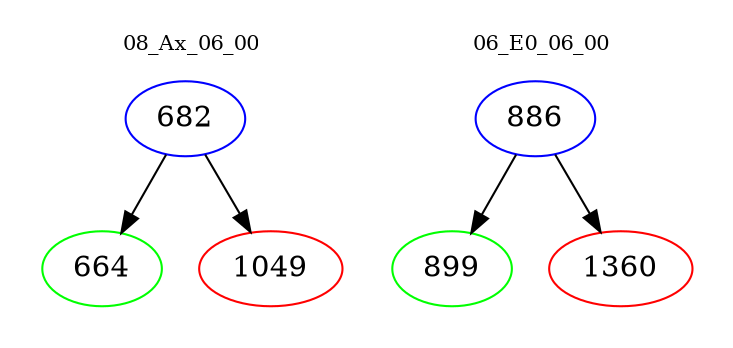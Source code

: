 digraph{
subgraph cluster_0 {
color = white
label = "08_Ax_06_00";
fontsize=10;
T0_682 [label="682", color="blue"]
T0_682 -> T0_664 [color="black"]
T0_664 [label="664", color="green"]
T0_682 -> T0_1049 [color="black"]
T0_1049 [label="1049", color="red"]
}
subgraph cluster_1 {
color = white
label = "06_E0_06_00";
fontsize=10;
T1_886 [label="886", color="blue"]
T1_886 -> T1_899 [color="black"]
T1_899 [label="899", color="green"]
T1_886 -> T1_1360 [color="black"]
T1_1360 [label="1360", color="red"]
}
}

